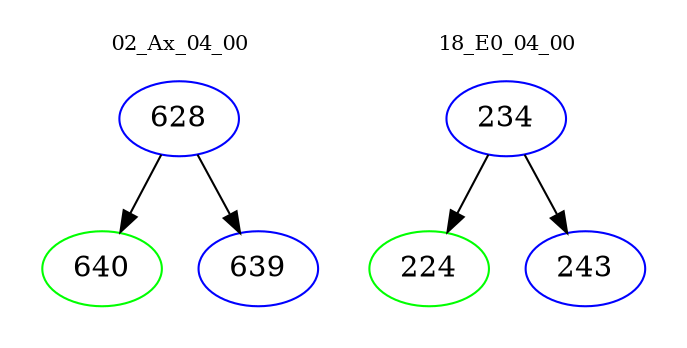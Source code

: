 digraph{
subgraph cluster_0 {
color = white
label = "02_Ax_04_00";
fontsize=10;
T0_628 [label="628", color="blue"]
T0_628 -> T0_640 [color="black"]
T0_640 [label="640", color="green"]
T0_628 -> T0_639 [color="black"]
T0_639 [label="639", color="blue"]
}
subgraph cluster_1 {
color = white
label = "18_E0_04_00";
fontsize=10;
T1_234 [label="234", color="blue"]
T1_234 -> T1_224 [color="black"]
T1_224 [label="224", color="green"]
T1_234 -> T1_243 [color="black"]
T1_243 [label="243", color="blue"]
}
}
